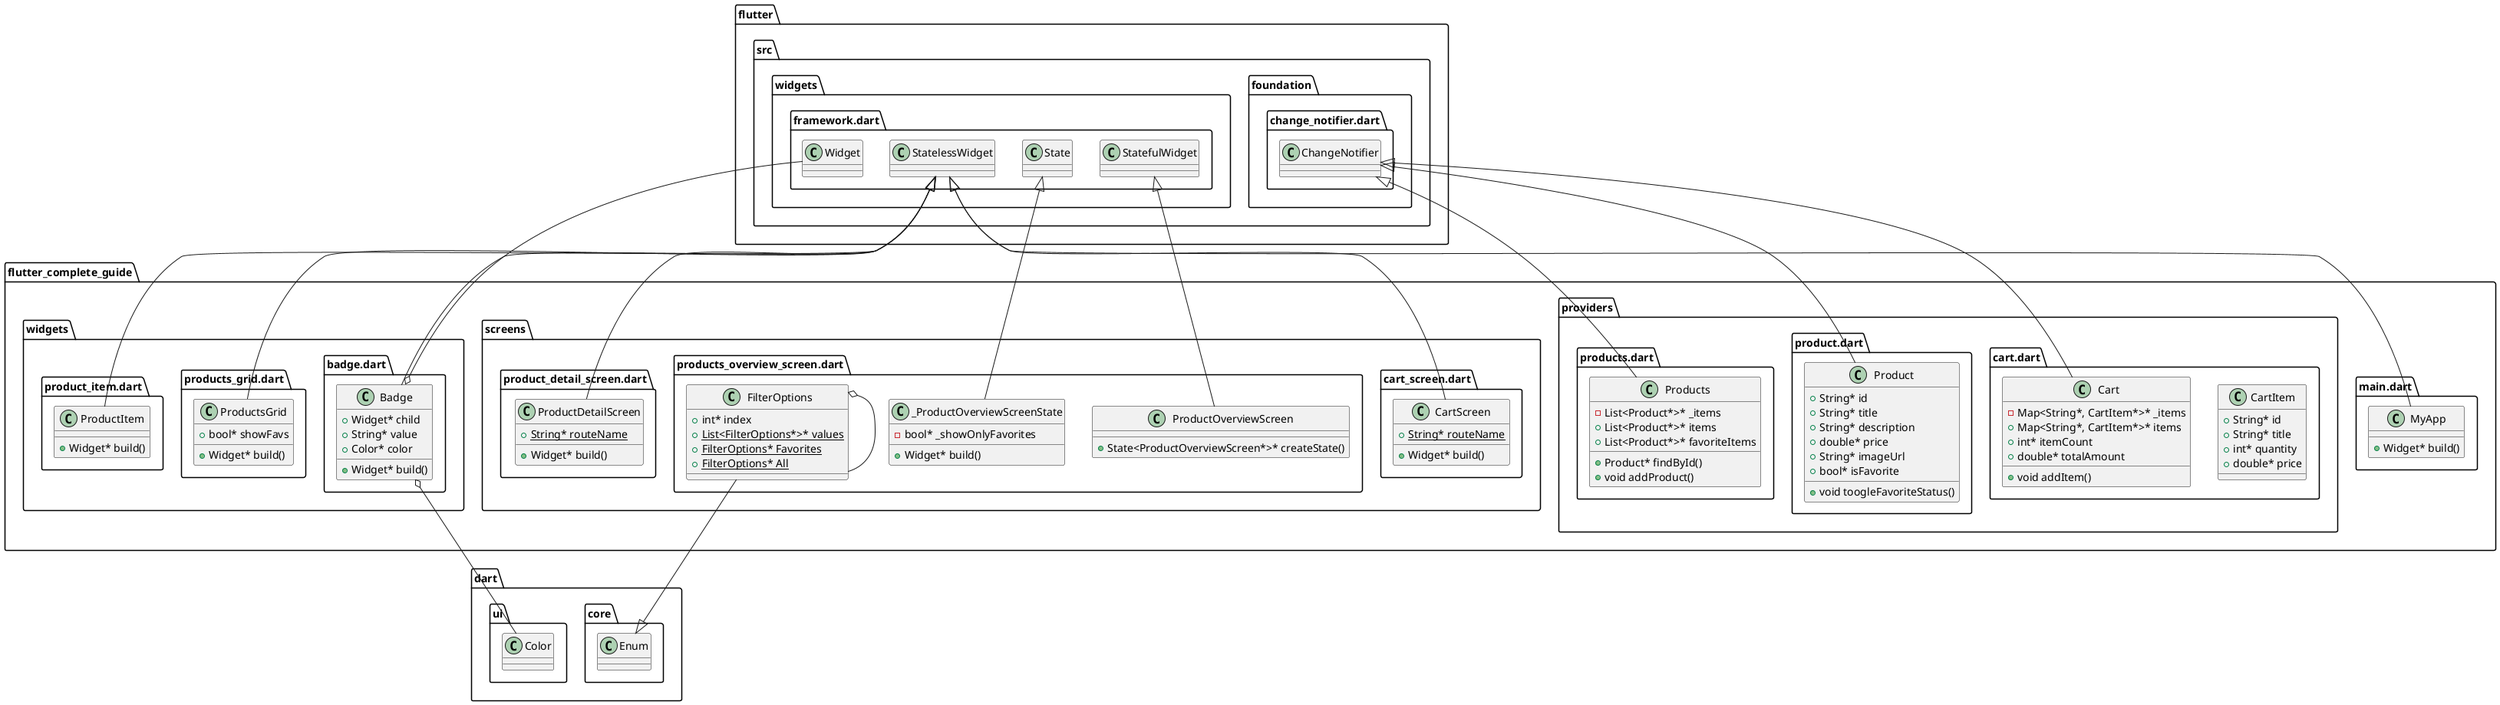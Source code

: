@startuml shop_app
set namespaceSeparator ::

class "flutter_complete_guide::main.dart::MyApp" {
  +Widget* build()
}

"flutter::src::widgets::framework.dart::StatelessWidget" <|-- "flutter_complete_guide::main.dart::MyApp"

class "flutter_complete_guide::providers::cart.dart::CartItem" {
  +String* id
  +String* title
  +int* quantity
  +double* price
}

class "flutter_complete_guide::providers::cart.dart::Cart" {
  -Map<String*, CartItem*>* _items
  +Map<String*, CartItem*>* items
  +int* itemCount
  +double* totalAmount
  +void addItem()
}

"flutter::src::foundation::change_notifier.dart::ChangeNotifier" <|-- "flutter_complete_guide::providers::cart.dart::Cart"

class "flutter_complete_guide::providers::product.dart::Product" {
  +String* id
  +String* title
  +String* description
  +double* price
  +String* imageUrl
  +bool* isFavorite
  +void toogleFavoriteStatus()
}

"flutter::src::foundation::change_notifier.dart::ChangeNotifier" <|-- "flutter_complete_guide::providers::product.dart::Product"

class "flutter_complete_guide::providers::products.dart::Products" {
  -List<Product*>* _items
  +List<Product*>* items
  +List<Product*>* favoriteItems
  +Product* findById()
  +void addProduct()
}

"flutter::src::foundation::change_notifier.dart::ChangeNotifier" <|-- "flutter_complete_guide::providers::products.dart::Products"

class "flutter_complete_guide::screens::cart_screen.dart::CartScreen" {
  {static} +String* routeName
  +Widget* build()
}

"flutter::src::widgets::framework.dart::StatelessWidget" <|-- "flutter_complete_guide::screens::cart_screen.dart::CartScreen"

class "flutter_complete_guide::screens::products_overview_screen.dart::ProductOverviewScreen" {
  +State<ProductOverviewScreen*>* createState()
}

"flutter::src::widgets::framework.dart::StatefulWidget" <|-- "flutter_complete_guide::screens::products_overview_screen.dart::ProductOverviewScreen"

class "flutter_complete_guide::screens::products_overview_screen.dart::_ProductOverviewScreenState" {
  -bool* _showOnlyFavorites
  +Widget* build()
}

"flutter::src::widgets::framework.dart::State" <|-- "flutter_complete_guide::screens::products_overview_screen.dart::_ProductOverviewScreenState"

class "flutter_complete_guide::screens::products_overview_screen.dart::FilterOptions" {
  +int* index
  {static} +List<FilterOptions*>* values
  {static} +FilterOptions* Favorites
  {static} +FilterOptions* All
}

"flutter_complete_guide::screens::products_overview_screen.dart::FilterOptions" o-- "flutter_complete_guide::screens::products_overview_screen.dart::FilterOptions"
"dart::core::Enum" <|-- "flutter_complete_guide::screens::products_overview_screen.dart::FilterOptions"

class "flutter_complete_guide::screens::product_detail_screen.dart::ProductDetailScreen" {
  {static} +String* routeName
  +Widget* build()
}

"flutter::src::widgets::framework.dart::StatelessWidget" <|-- "flutter_complete_guide::screens::product_detail_screen.dart::ProductDetailScreen"

class "flutter_complete_guide::widgets::badge.dart::Badge" {
  +Widget* child
  +String* value
  +Color* color
  +Widget* build()
}

"flutter_complete_guide::widgets::badge.dart::Badge" o-- "flutter::src::widgets::framework.dart::Widget"
"flutter_complete_guide::widgets::badge.dart::Badge" o-- "dart::ui::Color"
"flutter::src::widgets::framework.dart::StatelessWidget" <|-- "flutter_complete_guide::widgets::badge.dart::Badge"

class "flutter_complete_guide::widgets::products_grid.dart::ProductsGrid" {
  +bool* showFavs
  +Widget* build()
}

"flutter::src::widgets::framework.dart::StatelessWidget" <|-- "flutter_complete_guide::widgets::products_grid.dart::ProductsGrid"

class "flutter_complete_guide::widgets::product_item.dart::ProductItem" {
  +Widget* build()
}

"flutter::src::widgets::framework.dart::StatelessWidget" <|-- "flutter_complete_guide::widgets::product_item.dart::ProductItem"


@enduml